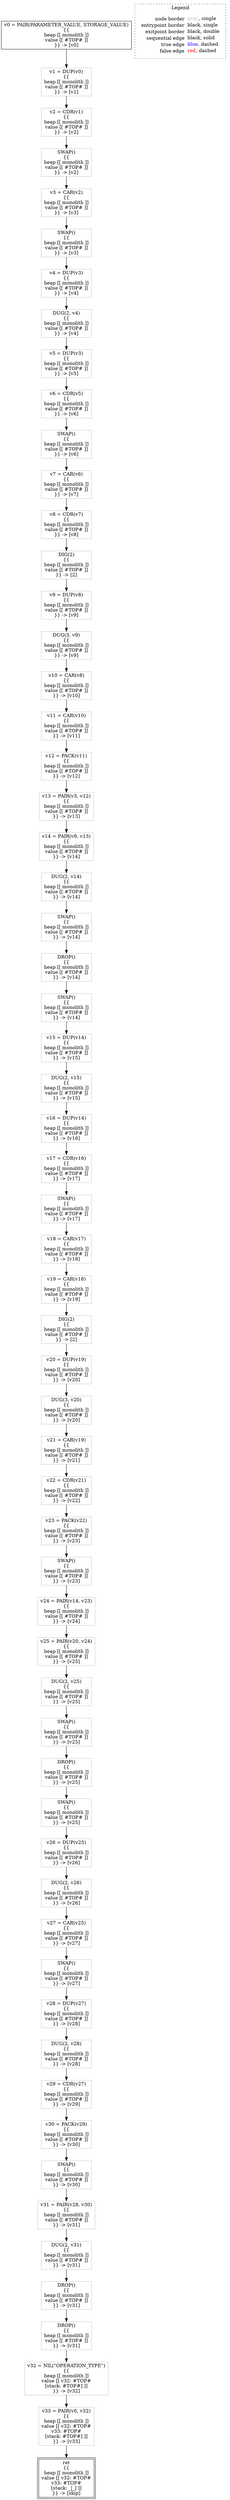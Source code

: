 digraph {
	"node0" [shape="rect",color="black",label=<v0 = PAIR(PARAMETER_VALUE, STORAGE_VALUE)<BR/>{{<BR/>heap [[ monolith ]]<BR/>value [[ #TOP# ]]<BR/>}} -&gt; [v0]>];
	"node1" [shape="rect",color="gray",label=<DUG(2, v4)<BR/>{{<BR/>heap [[ monolith ]]<BR/>value [[ #TOP# ]]<BR/>}} -&gt; [v4]>];
	"node2" [shape="rect",color="gray",label=<DIG(2)<BR/>{{<BR/>heap [[ monolith ]]<BR/>value [[ #TOP# ]]<BR/>}} -&gt; [2]>];
	"node3" [shape="rect",color="gray",label=<v13 = PAIR(v3, v12)<BR/>{{<BR/>heap [[ monolith ]]<BR/>value [[ #TOP# ]]<BR/>}} -&gt; [v13]>];
	"node4" [shape="rect",color="gray",label=<SWAP()<BR/>{{<BR/>heap [[ monolith ]]<BR/>value [[ #TOP# ]]<BR/>}} -&gt; [v27]>];
	"node5" [shape="rect",color="gray",label=<SWAP()<BR/>{{<BR/>heap [[ monolith ]]<BR/>value [[ #TOP# ]]<BR/>}} -&gt; [v6]>];
	"node6" [shape="rect",color="gray",label=<v18 = CAR(v17)<BR/>{{<BR/>heap [[ monolith ]]<BR/>value [[ #TOP# ]]<BR/>}} -&gt; [v18]>];
	"node7" [shape="rect",color="gray",label=<SWAP()<BR/>{{<BR/>heap [[ monolith ]]<BR/>value [[ #TOP# ]]<BR/>}} -&gt; [v17]>];
	"node8" [shape="rect",color="gray",label=<v33 = PAIR(v0, v32)<BR/>{{<BR/>heap [[ monolith ]]<BR/>value [[ v32: #TOP#<BR/>v33: #TOP#<BR/>[stack: #TOP#] ]]<BR/>}} -&gt; [v33]>];
	"node9" [shape="rect",color="gray",label=<v23 = PACK(v22)<BR/>{{<BR/>heap [[ monolith ]]<BR/>value [[ #TOP# ]]<BR/>}} -&gt; [v23]>];
	"node10" [shape="rect",color="gray",label=<v14 = PAIR(v9, v13)<BR/>{{<BR/>heap [[ monolith ]]<BR/>value [[ #TOP# ]]<BR/>}} -&gt; [v14]>];
	"node11" [shape="rect",color="gray",label=<SWAP()<BR/>{{<BR/>heap [[ monolith ]]<BR/>value [[ #TOP# ]]<BR/>}} -&gt; [v23]>];
	"node12" [shape="rect",color="gray",label=<DUG(3, v20)<BR/>{{<BR/>heap [[ monolith ]]<BR/>value [[ #TOP# ]]<BR/>}} -&gt; [v20]>];
	"node13" [shape="rect",color="gray",label=<v22 = CDR(v21)<BR/>{{<BR/>heap [[ monolith ]]<BR/>value [[ #TOP# ]]<BR/>}} -&gt; [v22]>];
	"node14" [shape="rect",color="gray",label=<v29 = CDR(v27)<BR/>{{<BR/>heap [[ monolith ]]<BR/>value [[ #TOP# ]]<BR/>}} -&gt; [v29]>];
	"node15" [shape="rect",color="gray",label=<v20 = DUP(v19)<BR/>{{<BR/>heap [[ monolith ]]<BR/>value [[ #TOP# ]]<BR/>}} -&gt; [v20]>];
	"node16" [shape="rect",color="gray",label=<v30 = PACK(v29)<BR/>{{<BR/>heap [[ monolith ]]<BR/>value [[ #TOP# ]]<BR/>}} -&gt; [v30]>];
	"node17" [shape="rect",color="gray",label=<v31 = PAIR(v28, v30)<BR/>{{<BR/>heap [[ monolith ]]<BR/>value [[ #TOP# ]]<BR/>}} -&gt; [v31]>];
	"node18" [shape="rect",color="gray",label=<DUG(2, v26)<BR/>{{<BR/>heap [[ monolith ]]<BR/>value [[ #TOP# ]]<BR/>}} -&gt; [v26]>];
	"node19" [shape="rect",color="gray",label=<DROP()<BR/>{{<BR/>heap [[ monolith ]]<BR/>value [[ #TOP# ]]<BR/>}} -&gt; [v31]>];
	"node20" [shape="rect",color="gray",label=<v6 = CDR(v5)<BR/>{{<BR/>heap [[ monolith ]]<BR/>value [[ #TOP# ]]<BR/>}} -&gt; [v6]>];
	"node21" [shape="rect",color="gray",label=<DUG(2, v31)<BR/>{{<BR/>heap [[ monolith ]]<BR/>value [[ #TOP# ]]<BR/>}} -&gt; [v31]>];
	"node22" [shape="rect",color="gray",label=<v8 = CDR(v7)<BR/>{{<BR/>heap [[ monolith ]]<BR/>value [[ #TOP# ]]<BR/>}} -&gt; [v8]>];
	"node23" [shape="rect",color="gray",label=<DROP()<BR/>{{<BR/>heap [[ monolith ]]<BR/>value [[ #TOP# ]]<BR/>}} -&gt; [v31]>];
	"node24" [shape="rect",color="gray",label=<DUG(2, v15)<BR/>{{<BR/>heap [[ monolith ]]<BR/>value [[ #TOP# ]]<BR/>}} -&gt; [v15]>];
	"node25" [shape="rect",color="gray",label=<v27 = CAR(v25)<BR/>{{<BR/>heap [[ monolith ]]<BR/>value [[ #TOP# ]]<BR/>}} -&gt; [v27]>];
	"node26" [shape="rect",color="gray",label=<DUG(2, v25)<BR/>{{<BR/>heap [[ monolith ]]<BR/>value [[ #TOP# ]]<BR/>}} -&gt; [v25]>];
	"node27" [shape="rect",color="gray",label=<SWAP()<BR/>{{<BR/>heap [[ monolith ]]<BR/>value [[ #TOP# ]]<BR/>}} -&gt; [v30]>];
	"node28" [shape="rect",color="gray",label=<DUG(2, v14)<BR/>{{<BR/>heap [[ monolith ]]<BR/>value [[ #TOP# ]]<BR/>}} -&gt; [v14]>];
	"node29" [shape="rect",color="gray",label=<v12 = PACK(v11)<BR/>{{<BR/>heap [[ monolith ]]<BR/>value [[ #TOP# ]]<BR/>}} -&gt; [v12]>];
	"node30" [shape="rect",color="gray",label=<SWAP()<BR/>{{<BR/>heap [[ monolith ]]<BR/>value [[ #TOP# ]]<BR/>}} -&gt; [v2]>];
	"node31" [shape="rect",color="black",peripheries="2",label=<ret<BR/>{{<BR/>heap [[ monolith ]]<BR/>value [[ v32: #TOP#<BR/>v33: #TOP#<BR/>[stack: _|_] ]]<BR/>}} -&gt; [skip]>];
	"node32" [shape="rect",color="gray",label=<DROP()<BR/>{{<BR/>heap [[ monolith ]]<BR/>value [[ #TOP# ]]<BR/>}} -&gt; [v14]>];
	"node33" [shape="rect",color="gray",label=<SWAP()<BR/>{{<BR/>heap [[ monolith ]]<BR/>value [[ #TOP# ]]<BR/>}} -&gt; [v3]>];
	"node34" [shape="rect",color="gray",label=<v21 = CAR(v19)<BR/>{{<BR/>heap [[ monolith ]]<BR/>value [[ #TOP# ]]<BR/>}} -&gt; [v21]>];
	"node35" [shape="rect",color="gray",label=<DROP()<BR/>{{<BR/>heap [[ monolith ]]<BR/>value [[ #TOP# ]]<BR/>}} -&gt; [v25]>];
	"node36" [shape="rect",color="gray",label=<SWAP()<BR/>{{<BR/>heap [[ monolith ]]<BR/>value [[ #TOP# ]]<BR/>}} -&gt; [v25]>];
	"node37" [shape="rect",color="gray",label=<v19 = CAR(v18)<BR/>{{<BR/>heap [[ monolith ]]<BR/>value [[ #TOP# ]]<BR/>}} -&gt; [v19]>];
	"node38" [shape="rect",color="gray",label=<v28 = DUP(v27)<BR/>{{<BR/>heap [[ monolith ]]<BR/>value [[ #TOP# ]]<BR/>}} -&gt; [v28]>];
	"node39" [shape="rect",color="gray",label=<DUG(2, v28)<BR/>{{<BR/>heap [[ monolith ]]<BR/>value [[ #TOP# ]]<BR/>}} -&gt; [v28]>];
	"node40" [shape="rect",color="gray",label=<DUG(3, v9)<BR/>{{<BR/>heap [[ monolith ]]<BR/>value [[ #TOP# ]]<BR/>}} -&gt; [v9]>];
	"node41" [shape="rect",color="gray",label=<v32 = NIL(&quot;OPERATION_TYPE&quot;)<BR/>{{<BR/>heap [[ monolith ]]<BR/>value [[ v32: #TOP#<BR/>[stack: #TOP#] ]]<BR/>}} -&gt; [v32]>];
	"node42" [shape="rect",color="gray",label=<v15 = DUP(v14)<BR/>{{<BR/>heap [[ monolith ]]<BR/>value [[ #TOP# ]]<BR/>}} -&gt; [v15]>];
	"node43" [shape="rect",color="gray",label=<v1 = DUP(v0)<BR/>{{<BR/>heap [[ monolith ]]<BR/>value [[ #TOP# ]]<BR/>}} -&gt; [v1]>];
	"node44" [shape="rect",color="gray",label=<SWAP()<BR/>{{<BR/>heap [[ monolith ]]<BR/>value [[ #TOP# ]]<BR/>}} -&gt; [v14]>];
	"node45" [shape="rect",color="gray",label=<v7 = CAR(v6)<BR/>{{<BR/>heap [[ monolith ]]<BR/>value [[ #TOP# ]]<BR/>}} -&gt; [v7]>];
	"node46" [shape="rect",color="gray",label=<v10 = CAR(v8)<BR/>{{<BR/>heap [[ monolith ]]<BR/>value [[ #TOP# ]]<BR/>}} -&gt; [v10]>];
	"node47" [shape="rect",color="gray",label=<v25 = PAIR(v20, v24)<BR/>{{<BR/>heap [[ monolith ]]<BR/>value [[ #TOP# ]]<BR/>}} -&gt; [v25]>];
	"node48" [shape="rect",color="gray",label=<SWAP()<BR/>{{<BR/>heap [[ monolith ]]<BR/>value [[ #TOP# ]]<BR/>}} -&gt; [v25]>];
	"node49" [shape="rect",color="gray",label=<v11 = CAR(v10)<BR/>{{<BR/>heap [[ monolith ]]<BR/>value [[ #TOP# ]]<BR/>}} -&gt; [v11]>];
	"node50" [shape="rect",color="gray",label=<v3 = CAR(v2)<BR/>{{<BR/>heap [[ monolith ]]<BR/>value [[ #TOP# ]]<BR/>}} -&gt; [v3]>];
	"node51" [shape="rect",color="gray",label=<v16 = DUP(v14)<BR/>{{<BR/>heap [[ monolith ]]<BR/>value [[ #TOP# ]]<BR/>}} -&gt; [v16]>];
	"node52" [shape="rect",color="gray",label=<v9 = DUP(v8)<BR/>{{<BR/>heap [[ monolith ]]<BR/>value [[ #TOP# ]]<BR/>}} -&gt; [v9]>];
	"node53" [shape="rect",color="gray",label=<v17 = CDR(v16)<BR/>{{<BR/>heap [[ monolith ]]<BR/>value [[ #TOP# ]]<BR/>}} -&gt; [v17]>];
	"node54" [shape="rect",color="gray",label=<v26 = DUP(v25)<BR/>{{<BR/>heap [[ monolith ]]<BR/>value [[ #TOP# ]]<BR/>}} -&gt; [v26]>];
	"node55" [shape="rect",color="gray",label=<v5 = DUP(v3)<BR/>{{<BR/>heap [[ monolith ]]<BR/>value [[ #TOP# ]]<BR/>}} -&gt; [v5]>];
	"node56" [shape="rect",color="gray",label=<v4 = DUP(v3)<BR/>{{<BR/>heap [[ monolith ]]<BR/>value [[ #TOP# ]]<BR/>}} -&gt; [v4]>];
	"node57" [shape="rect",color="gray",label=<v2 = CDR(v1)<BR/>{{<BR/>heap [[ monolith ]]<BR/>value [[ #TOP# ]]<BR/>}} -&gt; [v2]>];
	"node58" [shape="rect",color="gray",label=<DIG(2)<BR/>{{<BR/>heap [[ monolith ]]<BR/>value [[ #TOP# ]]<BR/>}} -&gt; [2]>];
	"node59" [shape="rect",color="gray",label=<v24 = PAIR(v14, v23)<BR/>{{<BR/>heap [[ monolith ]]<BR/>value [[ #TOP# ]]<BR/>}} -&gt; [v24]>];
	"node60" [shape="rect",color="gray",label=<SWAP()<BR/>{{<BR/>heap [[ monolith ]]<BR/>value [[ #TOP# ]]<BR/>}} -&gt; [v14]>];
	"node1" -> "node55" [color="black"];
	"node2" -> "node15" [color="black"];
	"node3" -> "node10" [color="black"];
	"node4" -> "node38" [color="black"];
	"node5" -> "node45" [color="black"];
	"node6" -> "node37" [color="black"];
	"node7" -> "node6" [color="black"];
	"node8" -> "node31" [color="black"];
	"node9" -> "node11" [color="black"];
	"node10" -> "node28" [color="black"];
	"node11" -> "node59" [color="black"];
	"node12" -> "node34" [color="black"];
	"node13" -> "node9" [color="black"];
	"node14" -> "node16" [color="black"];
	"node15" -> "node12" [color="black"];
	"node16" -> "node27" [color="black"];
	"node17" -> "node21" [color="black"];
	"node18" -> "node25" [color="black"];
	"node19" -> "node23" [color="black"];
	"node20" -> "node5" [color="black"];
	"node21" -> "node19" [color="black"];
	"node22" -> "node58" [color="black"];
	"node23" -> "node41" [color="black"];
	"node24" -> "node51" [color="black"];
	"node25" -> "node4" [color="black"];
	"node26" -> "node48" [color="black"];
	"node27" -> "node17" [color="black"];
	"node28" -> "node44" [color="black"];
	"node29" -> "node3" [color="black"];
	"node30" -> "node50" [color="black"];
	"node32" -> "node60" [color="black"];
	"node33" -> "node56" [color="black"];
	"node34" -> "node13" [color="black"];
	"node35" -> "node36" [color="black"];
	"node36" -> "node54" [color="black"];
	"node37" -> "node2" [color="black"];
	"node38" -> "node39" [color="black"];
	"node39" -> "node14" [color="black"];
	"node40" -> "node46" [color="black"];
	"node41" -> "node8" [color="black"];
	"node42" -> "node24" [color="black"];
	"node43" -> "node57" [color="black"];
	"node44" -> "node32" [color="black"];
	"node45" -> "node22" [color="black"];
	"node46" -> "node49" [color="black"];
	"node47" -> "node26" [color="black"];
	"node48" -> "node35" [color="black"];
	"node49" -> "node29" [color="black"];
	"node50" -> "node33" [color="black"];
	"node51" -> "node53" [color="black"];
	"node52" -> "node40" [color="black"];
	"node53" -> "node7" [color="black"];
	"node0" -> "node43" [color="black"];
	"node54" -> "node18" [color="black"];
	"node55" -> "node20" [color="black"];
	"node56" -> "node1" [color="black"];
	"node57" -> "node30" [color="black"];
	"node58" -> "node52" [color="black"];
	"node59" -> "node47" [color="black"];
	"node60" -> "node42" [color="black"];
subgraph cluster_legend {
	label="Legend";
	style=dotted;
	node [shape=plaintext];
	"legend" [label=<<table border="0" cellpadding="2" cellspacing="0" cellborder="0"><tr><td align="right">node border&nbsp;</td><td align="left"><font color="gray">gray</font>, single</td></tr><tr><td align="right">entrypoint border&nbsp;</td><td align="left"><font color="black">black</font>, single</td></tr><tr><td align="right">exitpoint border&nbsp;</td><td align="left"><font color="black">black</font>, double</td></tr><tr><td align="right">sequential edge&nbsp;</td><td align="left"><font color="black">black</font>, solid</td></tr><tr><td align="right">true edge&nbsp;</td><td align="left"><font color="blue">blue</font>, dashed</td></tr><tr><td align="right">false edge&nbsp;</td><td align="left"><font color="red">red</font>, dashed</td></tr></table>>];
}

}
